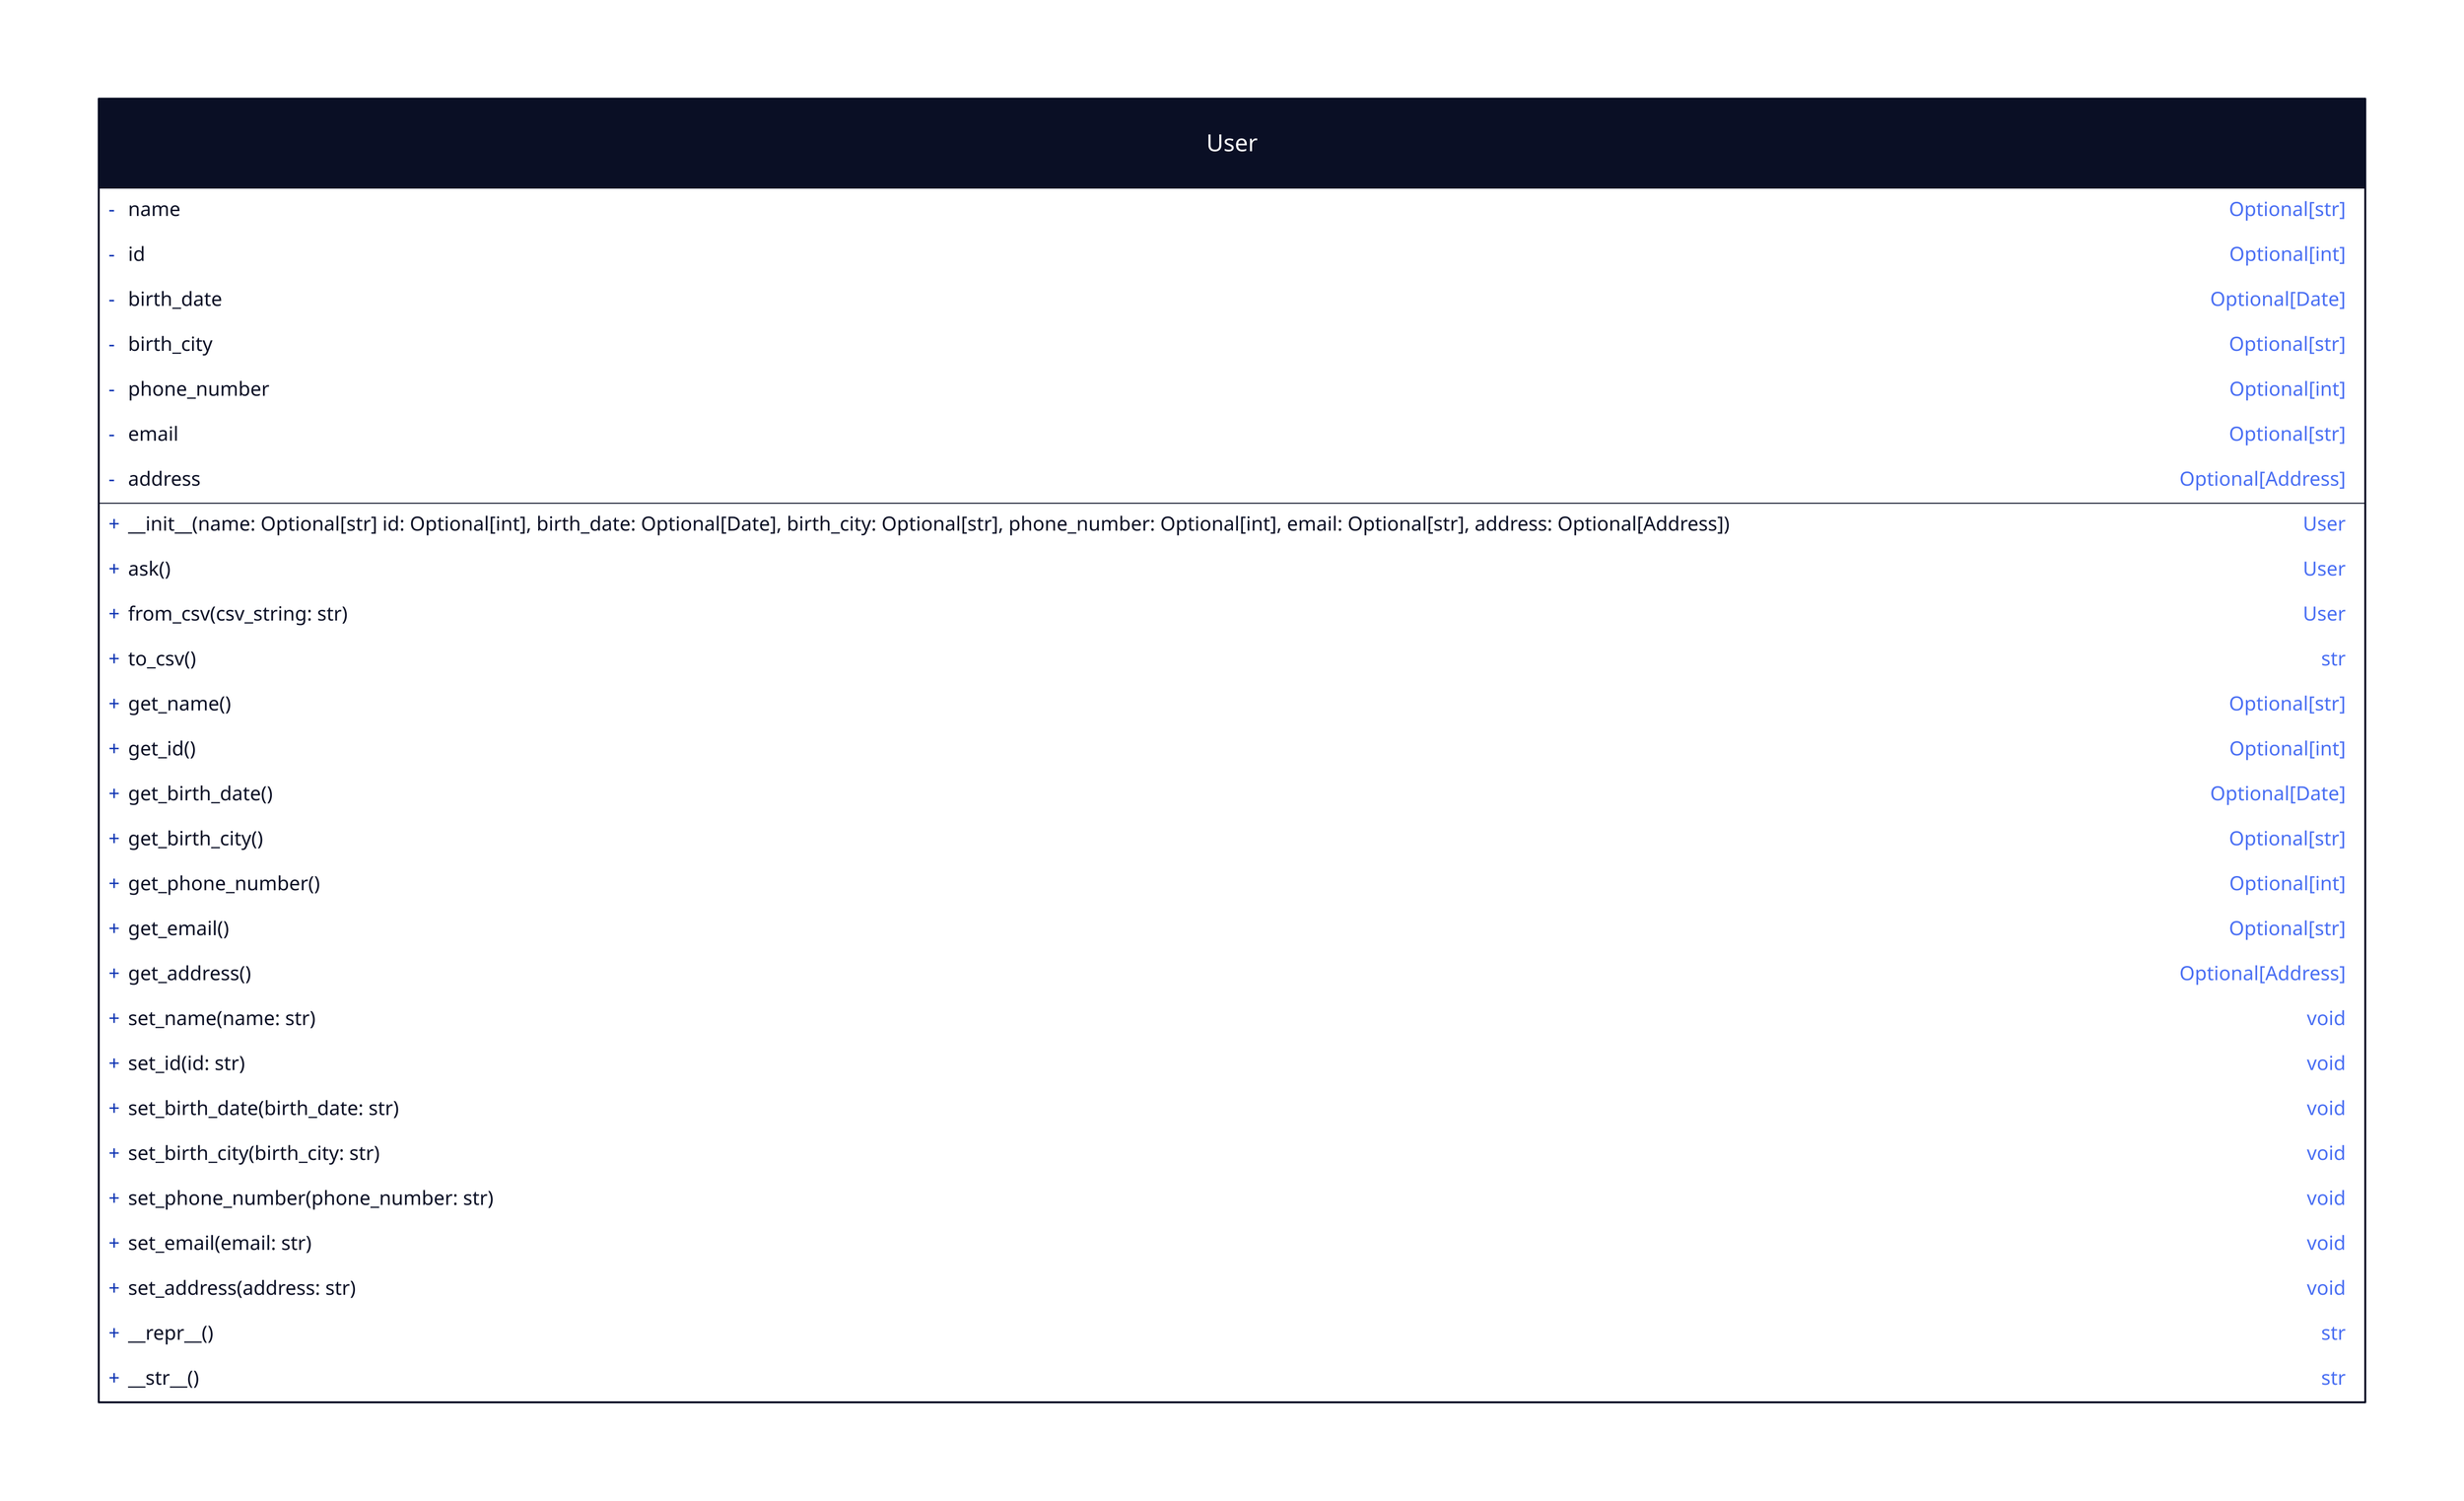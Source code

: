 User: {
  shape: class

  -name: Optional\[str\]
  -id: Optional\[int\]
  -birth_date: Optional\[Date\]
  -birth_city: Optional\[str\]
  -phone_number: Optional\[int\]
  -email: Optional\[str\]
  -address: Optional\[Address\]

  +__init__(name\: Optional\[str\] id\: Optional\[int\], birth_date\: Optional\[Date\], birth_city\: Optional\[str\], phone_number\: Optional\[int\], email\: Optional\[str\], address\: Optional\[Address\]): User
  +ask(): User

  +from_csv(csv_string\: str): User
  +to_csv(): str

  +get_name(): Optional\[str\]
  +get_id(): Optional\[int\]
  +get_birth_date(): Optional\[Date\]
  +get_birth_city(): Optional\[str\]
  +get_phone_number(): Optional\[int\]
  +get_email(): Optional\[str\]
  +get_address(): Optional\[Address\]

  +set_name(name\: str)
  +set_id(id\: str)
  +set_birth_date(birth_date\: str)
  +set_birth_city(birth_city\: str)
  +set_phone_number(phone_number\: str)
  +set_email(email\: str)
  +set_address(address\: str)

  +__repr__(): str
  +__str__(): str
}